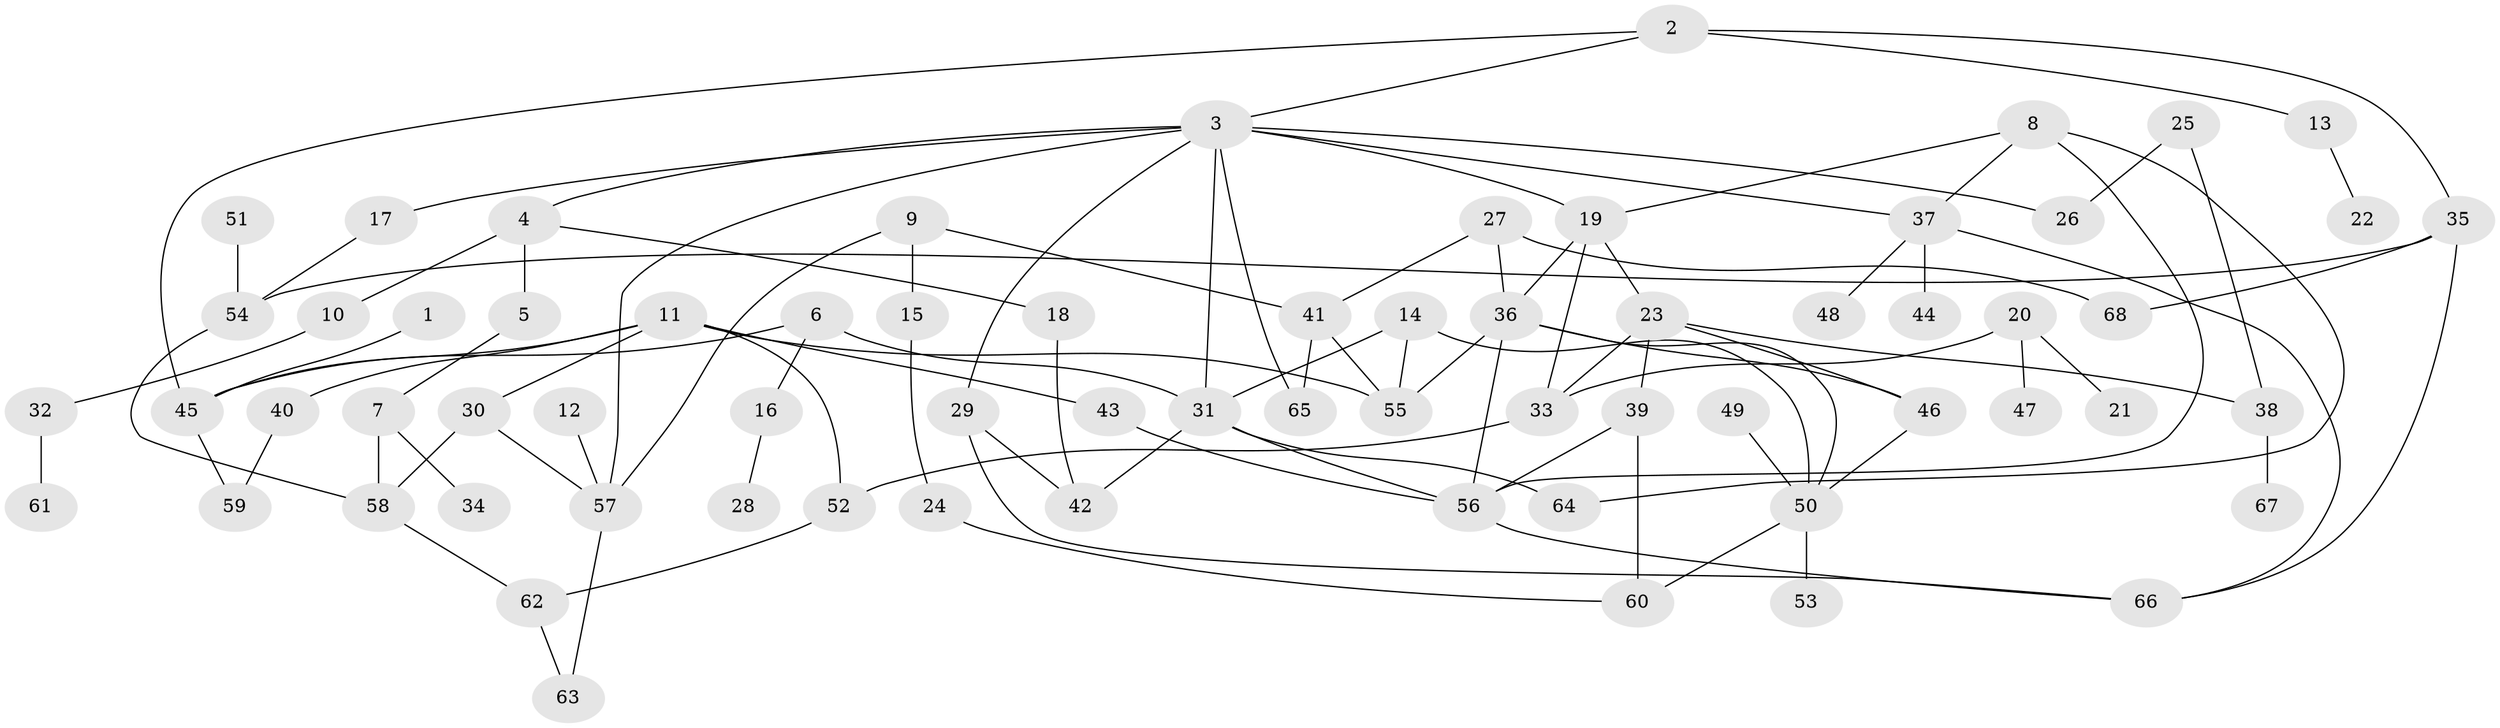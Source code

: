 // original degree distribution, {6: 0.05154639175257732, 1: 0.25773195876288657, 4: 0.15463917525773196, 10: 0.010309278350515464, 2: 0.32989690721649484, 3: 0.13402061855670103, 5: 0.061855670103092786}
// Generated by graph-tools (version 1.1) at 2025/36/03/04/25 23:36:02]
// undirected, 68 vertices, 100 edges
graph export_dot {
  node [color=gray90,style=filled];
  1;
  2;
  3;
  4;
  5;
  6;
  7;
  8;
  9;
  10;
  11;
  12;
  13;
  14;
  15;
  16;
  17;
  18;
  19;
  20;
  21;
  22;
  23;
  24;
  25;
  26;
  27;
  28;
  29;
  30;
  31;
  32;
  33;
  34;
  35;
  36;
  37;
  38;
  39;
  40;
  41;
  42;
  43;
  44;
  45;
  46;
  47;
  48;
  49;
  50;
  51;
  52;
  53;
  54;
  55;
  56;
  57;
  58;
  59;
  60;
  61;
  62;
  63;
  64;
  65;
  66;
  67;
  68;
  1 -- 45 [weight=1.0];
  2 -- 3 [weight=1.0];
  2 -- 13 [weight=1.0];
  2 -- 35 [weight=1.0];
  2 -- 45 [weight=1.0];
  3 -- 4 [weight=1.0];
  3 -- 17 [weight=1.0];
  3 -- 19 [weight=1.0];
  3 -- 26 [weight=1.0];
  3 -- 29 [weight=1.0];
  3 -- 31 [weight=1.0];
  3 -- 37 [weight=1.0];
  3 -- 57 [weight=1.0];
  3 -- 65 [weight=1.0];
  4 -- 5 [weight=1.0];
  4 -- 10 [weight=1.0];
  4 -- 18 [weight=1.0];
  5 -- 7 [weight=1.0];
  6 -- 16 [weight=1.0];
  6 -- 31 [weight=1.0];
  6 -- 45 [weight=1.0];
  7 -- 34 [weight=1.0];
  7 -- 58 [weight=1.0];
  8 -- 19 [weight=1.0];
  8 -- 37 [weight=1.0];
  8 -- 56 [weight=1.0];
  8 -- 64 [weight=1.0];
  9 -- 15 [weight=1.0];
  9 -- 41 [weight=1.0];
  9 -- 57 [weight=1.0];
  10 -- 32 [weight=1.0];
  11 -- 30 [weight=1.0];
  11 -- 40 [weight=1.0];
  11 -- 43 [weight=1.0];
  11 -- 45 [weight=1.0];
  11 -- 52 [weight=1.0];
  11 -- 55 [weight=1.0];
  12 -- 57 [weight=1.0];
  13 -- 22 [weight=1.0];
  14 -- 31 [weight=1.0];
  14 -- 50 [weight=1.0];
  14 -- 55 [weight=1.0];
  15 -- 24 [weight=1.0];
  16 -- 28 [weight=1.0];
  17 -- 54 [weight=1.0];
  18 -- 42 [weight=1.0];
  19 -- 23 [weight=1.0];
  19 -- 33 [weight=1.0];
  19 -- 36 [weight=1.0];
  20 -- 21 [weight=1.0];
  20 -- 33 [weight=1.0];
  20 -- 47 [weight=1.0];
  23 -- 33 [weight=1.0];
  23 -- 38 [weight=1.0];
  23 -- 39 [weight=1.0];
  23 -- 46 [weight=1.0];
  24 -- 60 [weight=1.0];
  25 -- 26 [weight=1.0];
  25 -- 38 [weight=1.0];
  27 -- 36 [weight=1.0];
  27 -- 41 [weight=1.0];
  27 -- 68 [weight=1.0];
  29 -- 42 [weight=1.0];
  29 -- 66 [weight=1.0];
  30 -- 57 [weight=1.0];
  30 -- 58 [weight=1.0];
  31 -- 42 [weight=1.0];
  31 -- 56 [weight=1.0];
  31 -- 64 [weight=1.0];
  32 -- 61 [weight=1.0];
  33 -- 52 [weight=1.0];
  35 -- 54 [weight=1.0];
  35 -- 66 [weight=1.0];
  35 -- 68 [weight=1.0];
  36 -- 46 [weight=1.0];
  36 -- 50 [weight=1.0];
  36 -- 55 [weight=1.0];
  36 -- 56 [weight=1.0];
  37 -- 44 [weight=1.0];
  37 -- 48 [weight=1.0];
  37 -- 66 [weight=1.0];
  38 -- 67 [weight=1.0];
  39 -- 56 [weight=1.0];
  39 -- 60 [weight=1.0];
  40 -- 59 [weight=1.0];
  41 -- 55 [weight=1.0];
  41 -- 65 [weight=1.0];
  43 -- 56 [weight=1.0];
  45 -- 59 [weight=1.0];
  46 -- 50 [weight=1.0];
  49 -- 50 [weight=1.0];
  50 -- 53 [weight=1.0];
  50 -- 60 [weight=1.0];
  51 -- 54 [weight=1.0];
  52 -- 62 [weight=1.0];
  54 -- 58 [weight=1.0];
  56 -- 66 [weight=1.0];
  57 -- 63 [weight=1.0];
  58 -- 62 [weight=1.0];
  62 -- 63 [weight=1.0];
}
